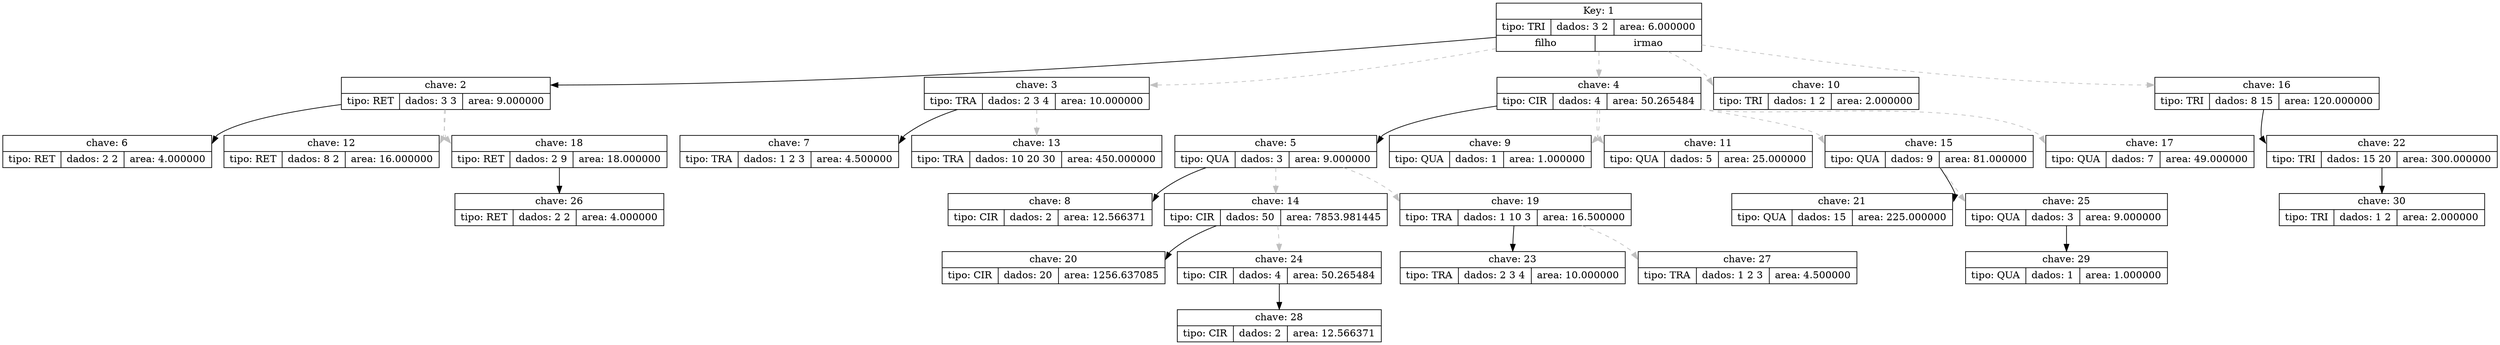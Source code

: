 digraph G {
rankdir=TB;
node [shape=record];
m0x55cc2682d560[label="{<k> Key: 1|{<t>tipo: TRI|dados: 3 2|area: 6.000000}|{<f> filho|<i>irmao}}"];
m0x55cc2682d650[label="{<k> chave: 2|{<t>tipo: RET|dados: 3 3|area: 9.000000}}"];
m0x55cc2682d560 -> m0x55cc2682d650:k
m0x55cc2682d740[label="{<k> chave: 3|{<t>tipo: TRA|dados: 2 3 4|area: 10.000000}}"];
m0x55cc2682d560 -> m0x55cc2682d740:k[style=dashed, color=grey];
m0x55cc2682d860[label="{<k> chave: 4|{<t>tipo: CIR|dados: 4|area: 50.265484}}"];
m0x55cc2682d560 -> m0x55cc2682d860:k[style=dashed, color=grey];
m0x55cc2682de60[label="{<k> chave: 10|{<t>tipo: TRI|dados: 1 2|area: 2.000000}}"];
m0x55cc2682d560 -> m0x55cc2682de60:k[style=dashed, color=grey];
m0x55cc2682e520[label="{<k> chave: 16|{<t>tipo: TRI|dados: 8 15|area: 120.000000}}"];
m0x55cc2682d560 -> m0x55cc2682e520:k[style=dashed, color=grey];
m0x55cc2682eb80[label="{<k> chave: 22|{<t>tipo: TRI|dados: 15 20|area: 300.000000}}"];
m0x55cc2682e520 -> m0x55cc2682eb80:k
m0x55cc2682f390[label="{<k> chave: 30|{<t>tipo: TRI|dados: 1 2|area: 2.000000}}"];
m0x55cc2682eb80 -> m0x55cc2682f390:k
m0x55cc2682d980[label="{<k> chave: 5|{<t>tipo: QUA|dados: 3|area: 9.000000}}"];
m0x55cc2682d860 -> m0x55cc2682d980:k
m0x55cc2682dd40[label="{<k> chave: 9|{<t>tipo: QUA|dados: 1|area: 1.000000}}"];
m0x55cc2682d860 -> m0x55cc2682dd40:k[style=dashed, color=grey];
m0x55cc2682df80[label="{<k> chave: 11|{<t>tipo: QUA|dados: 5|area: 25.000000}}"];
m0x55cc2682d860 -> m0x55cc2682df80:k[style=dashed, color=grey];
m0x55cc2682e400[label="{<k> chave: 15|{<t>tipo: QUA|dados: 9|area: 81.000000}}"];
m0x55cc2682d860 -> m0x55cc2682e400:k[style=dashed, color=grey];
m0x55cc2682e640[label="{<k> chave: 17|{<t>tipo: QUA|dados: 7|area: 49.000000}}"];
m0x55cc2682d860 -> m0x55cc2682e640:k[style=dashed, color=grey];
m0x55cc2682ea90[label="{<k> chave: 21|{<t>tipo: QUA|dados: 15|area: 225.000000}}"];
m0x55cc2682e400 -> m0x55cc2682ea90:k
m0x55cc2682ee80[label="{<k> chave: 25|{<t>tipo: QUA|dados: 3|area: 9.000000}}"];
m0x55cc2682e400 -> m0x55cc2682ee80:k[style=dashed, color=grey];
m0x55cc2682f2a0[label="{<k> chave: 29|{<t>tipo: QUA|dados: 1|area: 1.000000}}"];
m0x55cc2682ee80 -> m0x55cc2682f2a0:k
m0x55cc2682dc50[label="{<k> chave: 8|{<t>tipo: CIR|dados: 2|area: 12.566371}}"];
m0x55cc2682d980 -> m0x55cc2682dc50:k
m0x55cc2682e2e0[label="{<k> chave: 14|{<t>tipo: CIR|dados: 50|area: 7853.981445}}"];
m0x55cc2682d980 -> m0x55cc2682e2e0:k[style=dashed, color=grey];
m0x55cc2682e880[label="{<k> chave: 19|{<t>tipo: TRA|dados: 1 10 3|area: 16.500000}}"];
m0x55cc2682d980 -> m0x55cc2682e880:k[style=dashed, color=grey];
m0x55cc2682ec70[label="{<k> chave: 23|{<t>tipo: TRA|dados: 2 3 4|area: 10.000000}}"];
m0x55cc2682e880 -> m0x55cc2682ec70:k
m0x55cc2682f090[label="{<k> chave: 27|{<t>tipo: TRA|dados: 1 2 3|area: 4.500000}}"];
m0x55cc2682e880 -> m0x55cc2682f090:k[style=dashed, color=grey];
m0x55cc2682e9a0[label="{<k> chave: 20|{<t>tipo: CIR|dados: 20|area: 1256.637085}}"];
m0x55cc2682e2e0 -> m0x55cc2682e9a0:k
m0x55cc2682ed60[label="{<k> chave: 24|{<t>tipo: CIR|dados: 4|area: 50.265484}}"];
m0x55cc2682e2e0 -> m0x55cc2682ed60:k[style=dashed, color=grey];
m0x55cc2682f1b0[label="{<k> chave: 28|{<t>tipo: CIR|dados: 2|area: 12.566371}}"];
m0x55cc2682ed60 -> m0x55cc2682f1b0:k
m0x55cc2682db60[label="{<k> chave: 7|{<t>tipo: TRA|dados: 1 2 3|area: 4.500000}}"];
m0x55cc2682d740 -> m0x55cc2682db60:k
m0x55cc2682e1c0[label="{<k> chave: 13|{<t>tipo: TRA|dados: 10 20 30|area: 450.000000}}"];
m0x55cc2682d740 -> m0x55cc2682e1c0:k[style=dashed, color=grey];
m0x55cc2682da70[label="{<k> chave: 6|{<t>tipo: RET|dados: 2 2|area: 4.000000}}"];
m0x55cc2682d650 -> m0x55cc2682da70:k
m0x55cc2682e0a0[label="{<k> chave: 12|{<t>tipo: RET|dados: 8 2|area: 16.000000}}"];
m0x55cc2682d650 -> m0x55cc2682e0a0:k[style=dashed, color=grey];
m0x55cc2682e760[label="{<k> chave: 18|{<t>tipo: RET|dados: 2 9|area: 18.000000}}"];
m0x55cc2682d650 -> m0x55cc2682e760:k[style=dashed, color=grey];
m0x55cc2682efa0[label="{<k> chave: 26|{<t>tipo: RET|dados: 2 2|area: 4.000000}}"];
m0x55cc2682e760 -> m0x55cc2682efa0:k
}